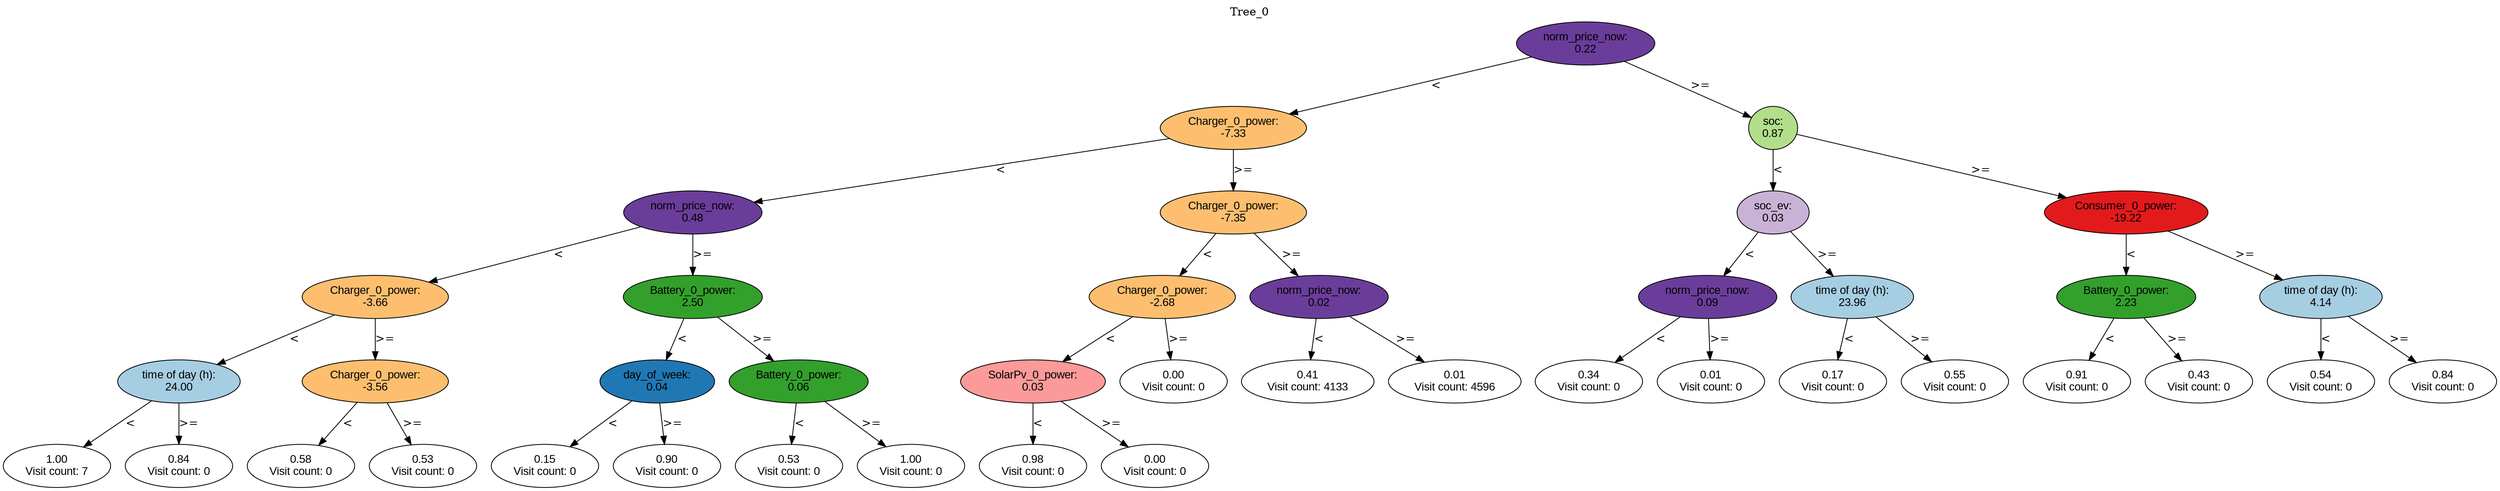 digraph BST {
    node [fontname="Arial" style=filled colorscheme=paired12];
    0 [ label = "norm_price_now:
0.22" fillcolor=10];
    1 [ label = "Charger_0_power:
-7.33" fillcolor=7];
    2 [ label = "norm_price_now:
0.48" fillcolor=10];
    3 [ label = "Charger_0_power:
-3.66" fillcolor=7];
    4 [ label = "time of day (h):
24.00" fillcolor=1];
    5 [ label = "1.00
Visit count: 7" fillcolor=white];
    6 [ label = "0.84
Visit count: 0" fillcolor=white];
    7 [ label = "Charger_0_power:
-3.56" fillcolor=7];
    8 [ label = "0.58
Visit count: 0" fillcolor=white];
    9 [ label = "0.53
Visit count: 0" fillcolor=white];
    10 [ label = "Battery_0_power:
2.50" fillcolor=4];
    11 [ label = "day_of_week:
0.04" fillcolor=2];
    12 [ label = "0.15
Visit count: 0" fillcolor=white];
    13 [ label = "0.90
Visit count: 0" fillcolor=white];
    14 [ label = "Battery_0_power:
0.06" fillcolor=4];
    15 [ label = "0.53
Visit count: 0" fillcolor=white];
    16 [ label = "1.00
Visit count: 0" fillcolor=white];
    17 [ label = "Charger_0_power:
-7.35" fillcolor=7];
    18 [ label = "Charger_0_power:
-2.68" fillcolor=7];
    19 [ label = "SolarPv_0_power:
0.03" fillcolor=5];
    20 [ label = "0.98
Visit count: 0" fillcolor=white];
    21 [ label = "0.00
Visit count: 0" fillcolor=white];
    22 [ label = "0.00
Visit count: 0" fillcolor=white];
    23 [ label = "norm_price_now:
0.02" fillcolor=10];
    24 [ label = "0.41
Visit count: 4133" fillcolor=white];
    25 [ label = "0.01
Visit count: 4596" fillcolor=white];
    26 [ label = "soc:
0.87" fillcolor=3];
    27 [ label = "soc_ev:
0.03" fillcolor=9];
    28 [ label = "norm_price_now:
0.09" fillcolor=10];
    29 [ label = "0.34
Visit count: 0" fillcolor=white];
    30 [ label = "0.01
Visit count: 0" fillcolor=white];
    31 [ label = "time of day (h):
23.96" fillcolor=1];
    32 [ label = "0.17
Visit count: 0" fillcolor=white];
    33 [ label = "0.55
Visit count: 0" fillcolor=white];
    34 [ label = "Consumer_0_power:
-19.22" fillcolor=6];
    35 [ label = "Battery_0_power:
2.23" fillcolor=4];
    36 [ label = "0.91
Visit count: 0" fillcolor=white];
    37 [ label = "0.43
Visit count: 0" fillcolor=white];
    38 [ label = "time of day (h):
4.14" fillcolor=1];
    39 [ label = "0.54
Visit count: 0" fillcolor=white];
    40 [ label = "0.84
Visit count: 0" fillcolor=white];

    0  -> 1[ label = "<"];
    0  -> 26[ label = ">="];
    1  -> 2[ label = "<"];
    1  -> 17[ label = ">="];
    2  -> 3[ label = "<"];
    2  -> 10[ label = ">="];
    3  -> 4[ label = "<"];
    3  -> 7[ label = ">="];
    4  -> 5[ label = "<"];
    4  -> 6[ label = ">="];
    7  -> 8[ label = "<"];
    7  -> 9[ label = ">="];
    10  -> 11[ label = "<"];
    10  -> 14[ label = ">="];
    11  -> 12[ label = "<"];
    11  -> 13[ label = ">="];
    14  -> 15[ label = "<"];
    14  -> 16[ label = ">="];
    17  -> 18[ label = "<"];
    17  -> 23[ label = ">="];
    18  -> 19[ label = "<"];
    18  -> 22[ label = ">="];
    19  -> 20[ label = "<"];
    19  -> 21[ label = ">="];
    23  -> 24[ label = "<"];
    23  -> 25[ label = ">="];
    26  -> 27[ label = "<"];
    26  -> 34[ label = ">="];
    27  -> 28[ label = "<"];
    27  -> 31[ label = ">="];
    28  -> 29[ label = "<"];
    28  -> 30[ label = ">="];
    31  -> 32[ label = "<"];
    31  -> 33[ label = ">="];
    34  -> 35[ label = "<"];
    34  -> 38[ label = ">="];
    35  -> 36[ label = "<"];
    35  -> 37[ label = ">="];
    38  -> 39[ label = "<"];
    38  -> 40[ label = ">="];

    labelloc="t";
    label="Tree_0";
}